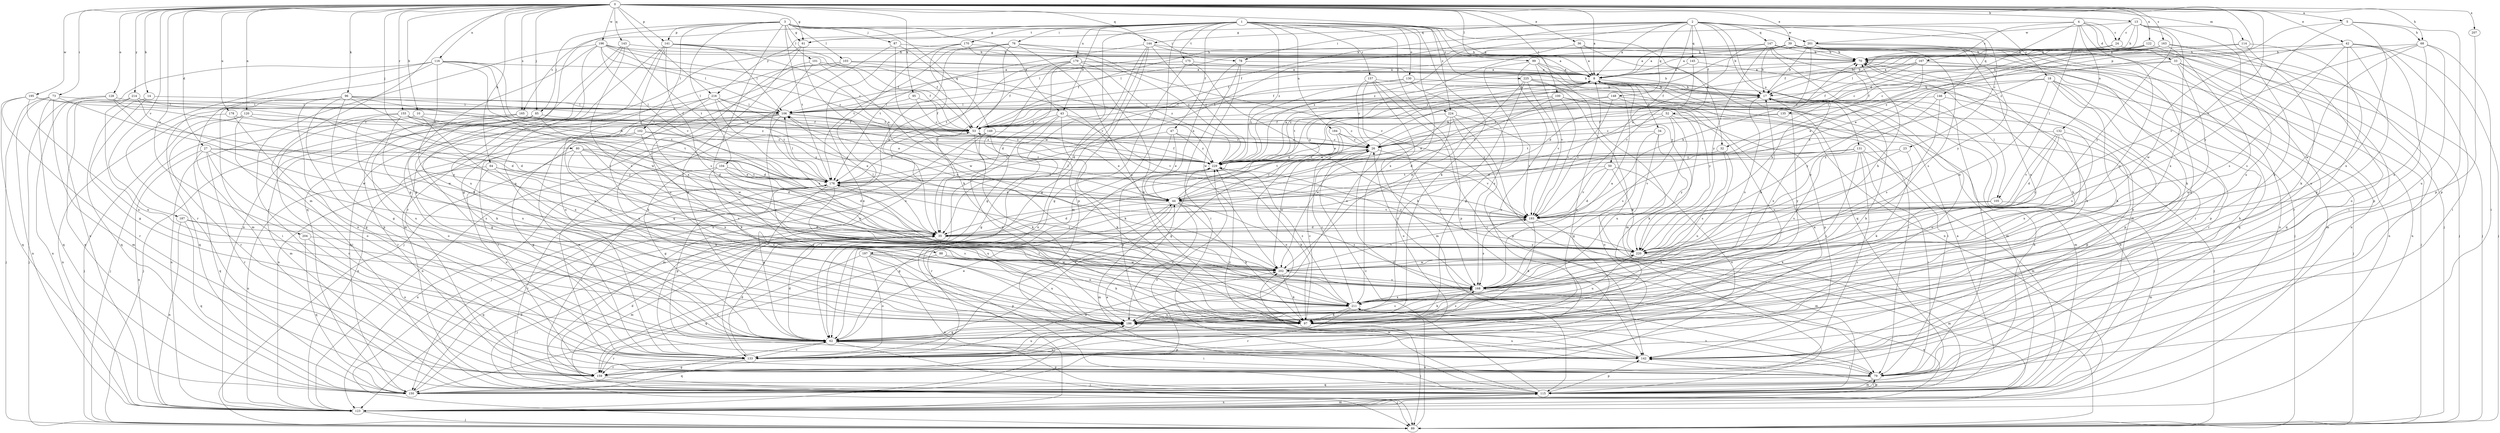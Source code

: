 strict digraph  {
0;
1;
2;
3;
4;
5;
8;
10;
13;
14;
17;
18;
23;
24;
26;
27;
32;
33;
34;
35;
36;
39;
42;
43;
44;
47;
50;
52;
53;
61;
62;
64;
68;
70;
73;
76;
78;
79;
80;
85;
87;
88;
89;
95;
96;
97;
99;
100;
101;
102;
103;
104;
105;
106;
114;
115;
116;
120;
122;
123;
128;
130;
131;
132;
133;
135;
141;
142;
143;
144;
145;
146;
147;
148;
149;
150;
155;
157;
159;
163;
165;
167;
168;
170;
175;
176;
178;
179;
184;
186;
187;
193;
195;
196;
197;
201;
202;
204;
207;
211;
214;
216;
220;
224;
225;
229;
0 -> 5  [label=a];
0 -> 8  [label=a];
0 -> 10  [label=b];
0 -> 13  [label=b];
0 -> 14  [label=b];
0 -> 27  [label=d];
0 -> 36  [label=e];
0 -> 39  [label=e];
0 -> 42  [label=e];
0 -> 61  [label=g];
0 -> 64  [label=h];
0 -> 68  [label=h];
0 -> 73  [label=i];
0 -> 80  [label=j];
0 -> 85  [label=j];
0 -> 95  [label=k];
0 -> 96  [label=k];
0 -> 99  [label=l];
0 -> 100  [label=l];
0 -> 114  [label=m];
0 -> 115  [label=m];
0 -> 116  [label=n];
0 -> 120  [label=n];
0 -> 122  [label=n];
0 -> 128  [label=o];
0 -> 135  [label=p];
0 -> 141  [label=p];
0 -> 143  [label=q];
0 -> 144  [label=q];
0 -> 155  [label=r];
0 -> 163  [label=s];
0 -> 165  [label=s];
0 -> 178  [label=u];
0 -> 187  [label=v];
0 -> 193  [label=v];
0 -> 195  [label=w];
0 -> 196  [label=w];
0 -> 204  [label=x];
0 -> 207  [label=x];
0 -> 214  [label=y];
0 -> 216  [label=y];
0 -> 224  [label=z];
1 -> 8  [label=a];
1 -> 32  [label=d];
1 -> 43  [label=e];
1 -> 47  [label=f];
1 -> 61  [label=g];
1 -> 76  [label=i];
1 -> 97  [label=k];
1 -> 115  [label=m];
1 -> 130  [label=o];
1 -> 157  [label=r];
1 -> 165  [label=s];
1 -> 170  [label=t];
1 -> 175  [label=t];
1 -> 179  [label=u];
1 -> 184  [label=u];
1 -> 197  [label=w];
1 -> 211  [label=x];
1 -> 216  [label=y];
1 -> 220  [label=y];
1 -> 224  [label=z];
1 -> 225  [label=z];
1 -> 229  [label=z];
2 -> 8  [label=a];
2 -> 17  [label=b];
2 -> 18  [label=c];
2 -> 23  [label=c];
2 -> 50  [label=f];
2 -> 52  [label=f];
2 -> 61  [label=g];
2 -> 78  [label=i];
2 -> 131  [label=o];
2 -> 144  [label=q];
2 -> 145  [label=q];
2 -> 146  [label=q];
2 -> 147  [label=q];
2 -> 148  [label=q];
2 -> 176  [label=t];
2 -> 201  [label=w];
2 -> 229  [label=z];
3 -> 43  [label=e];
3 -> 61  [label=g];
3 -> 78  [label=i];
3 -> 85  [label=j];
3 -> 87  [label=j];
3 -> 88  [label=j];
3 -> 101  [label=l];
3 -> 102  [label=l];
3 -> 103  [label=l];
3 -> 104  [label=l];
3 -> 141  [label=p];
3 -> 149  [label=q];
3 -> 150  [label=q];
3 -> 176  [label=t];
4 -> 24  [label=c];
4 -> 32  [label=d];
4 -> 33  [label=d];
4 -> 53  [label=f];
4 -> 89  [label=j];
4 -> 105  [label=l];
4 -> 132  [label=o];
4 -> 167  [label=s];
4 -> 211  [label=x];
5 -> 68  [label=h];
5 -> 142  [label=p];
5 -> 211  [label=x];
5 -> 220  [label=y];
5 -> 229  [label=z];
8 -> 17  [label=b];
8 -> 34  [label=d];
8 -> 35  [label=d];
8 -> 79  [label=i];
8 -> 105  [label=l];
8 -> 115  [label=m];
8 -> 176  [label=t];
8 -> 229  [label=z];
10 -> 35  [label=d];
10 -> 53  [label=f];
10 -> 79  [label=i];
10 -> 123  [label=n];
10 -> 211  [label=x];
13 -> 24  [label=c];
13 -> 53  [label=f];
13 -> 70  [label=h];
13 -> 97  [label=k];
13 -> 186  [label=u];
13 -> 201  [label=w];
13 -> 211  [label=x];
13 -> 220  [label=y];
14 -> 62  [label=g];
14 -> 106  [label=l];
14 -> 150  [label=q];
17 -> 106  [label=l];
17 -> 133  [label=o];
17 -> 168  [label=s];
17 -> 186  [label=u];
17 -> 211  [label=x];
18 -> 17  [label=b];
18 -> 89  [label=j];
18 -> 97  [label=k];
18 -> 142  [label=p];
18 -> 159  [label=r];
18 -> 202  [label=w];
18 -> 220  [label=y];
23 -> 97  [label=k];
23 -> 220  [label=y];
23 -> 229  [label=z];
24 -> 8  [label=a];
24 -> 70  [label=h];
24 -> 89  [label=j];
26 -> 17  [label=b];
26 -> 79  [label=i];
26 -> 176  [label=t];
26 -> 193  [label=v];
26 -> 202  [label=w];
26 -> 229  [label=z];
27 -> 123  [label=n];
27 -> 133  [label=o];
27 -> 150  [label=q];
27 -> 159  [label=r];
27 -> 168  [label=s];
27 -> 176  [label=t];
27 -> 229  [label=z];
32 -> 168  [label=s];
32 -> 186  [label=u];
32 -> 229  [label=z];
33 -> 8  [label=a];
33 -> 53  [label=f];
33 -> 89  [label=j];
33 -> 123  [label=n];
33 -> 150  [label=q];
33 -> 186  [label=u];
34 -> 26  [label=c];
34 -> 62  [label=g];
34 -> 133  [label=o];
34 -> 220  [label=y];
35 -> 8  [label=a];
35 -> 89  [label=j];
35 -> 106  [label=l];
35 -> 115  [label=m];
35 -> 150  [label=q];
35 -> 220  [label=y];
36 -> 8  [label=a];
36 -> 70  [label=h];
36 -> 150  [label=q];
36 -> 229  [label=z];
39 -> 8  [label=a];
39 -> 17  [label=b];
39 -> 53  [label=f];
39 -> 62  [label=g];
39 -> 70  [label=h];
39 -> 97  [label=k];
39 -> 106  [label=l];
39 -> 123  [label=n];
39 -> 168  [label=s];
39 -> 211  [label=x];
39 -> 229  [label=z];
42 -> 70  [label=h];
42 -> 79  [label=i];
42 -> 89  [label=j];
42 -> 142  [label=p];
42 -> 159  [label=r];
42 -> 168  [label=s];
42 -> 186  [label=u];
42 -> 202  [label=w];
43 -> 26  [label=c];
43 -> 53  [label=f];
43 -> 62  [label=g];
43 -> 97  [label=k];
43 -> 159  [label=r];
43 -> 193  [label=v];
44 -> 8  [label=a];
44 -> 26  [label=c];
44 -> 35  [label=d];
44 -> 62  [label=g];
44 -> 97  [label=k];
44 -> 115  [label=m];
44 -> 168  [label=s];
44 -> 186  [label=u];
44 -> 193  [label=v];
47 -> 26  [label=c];
47 -> 44  [label=e];
47 -> 142  [label=p];
47 -> 176  [label=t];
47 -> 229  [label=z];
50 -> 35  [label=d];
50 -> 133  [label=o];
50 -> 176  [label=t];
50 -> 193  [label=v];
50 -> 220  [label=y];
52 -> 53  [label=f];
52 -> 89  [label=j];
52 -> 97  [label=k];
52 -> 168  [label=s];
52 -> 176  [label=t];
52 -> 186  [label=u];
53 -> 26  [label=c];
53 -> 44  [label=e];
53 -> 97  [label=k];
53 -> 123  [label=n];
61 -> 62  [label=g];
61 -> 159  [label=r];
61 -> 211  [label=x];
62 -> 8  [label=a];
62 -> 17  [label=b];
62 -> 35  [label=d];
62 -> 44  [label=e];
62 -> 70  [label=h];
62 -> 79  [label=i];
62 -> 89  [label=j];
62 -> 133  [label=o];
62 -> 142  [label=p];
62 -> 159  [label=r];
64 -> 97  [label=k];
64 -> 123  [label=n];
64 -> 133  [label=o];
64 -> 176  [label=t];
64 -> 220  [label=y];
68 -> 70  [label=h];
68 -> 79  [label=i];
68 -> 186  [label=u];
68 -> 193  [label=v];
68 -> 202  [label=w];
68 -> 211  [label=x];
70 -> 8  [label=a];
70 -> 53  [label=f];
70 -> 133  [label=o];
70 -> 150  [label=q];
73 -> 89  [label=j];
73 -> 106  [label=l];
73 -> 115  [label=m];
73 -> 123  [label=n];
73 -> 150  [label=q];
73 -> 202  [label=w];
76 -> 35  [label=d];
76 -> 70  [label=h];
76 -> 123  [label=n];
76 -> 133  [label=o];
76 -> 176  [label=t];
76 -> 193  [label=v];
76 -> 211  [label=x];
78 -> 8  [label=a];
78 -> 44  [label=e];
78 -> 79  [label=i];
78 -> 202  [label=w];
79 -> 70  [label=h];
79 -> 115  [label=m];
79 -> 150  [label=q];
79 -> 211  [label=x];
80 -> 35  [label=d];
80 -> 44  [label=e];
80 -> 62  [label=g];
80 -> 168  [label=s];
80 -> 211  [label=x];
80 -> 229  [label=z];
85 -> 53  [label=f];
85 -> 62  [label=g];
85 -> 89  [label=j];
85 -> 115  [label=m];
85 -> 202  [label=w];
87 -> 70  [label=h];
87 -> 79  [label=i];
87 -> 97  [label=k];
87 -> 193  [label=v];
88 -> 97  [label=k];
88 -> 150  [label=q];
88 -> 186  [label=u];
88 -> 202  [label=w];
89 -> 211  [label=x];
95 -> 26  [label=c];
95 -> 53  [label=f];
95 -> 106  [label=l];
96 -> 53  [label=f];
96 -> 62  [label=g];
96 -> 79  [label=i];
96 -> 106  [label=l];
96 -> 133  [label=o];
96 -> 142  [label=p];
96 -> 150  [label=q];
96 -> 176  [label=t];
96 -> 220  [label=y];
97 -> 26  [label=c];
97 -> 89  [label=j];
97 -> 168  [label=s];
97 -> 176  [label=t];
99 -> 8  [label=a];
99 -> 62  [label=g];
99 -> 115  [label=m];
99 -> 123  [label=n];
99 -> 133  [label=o];
99 -> 193  [label=v];
100 -> 35  [label=d];
100 -> 44  [label=e];
100 -> 79  [label=i];
100 -> 106  [label=l];
100 -> 142  [label=p];
100 -> 193  [label=v];
101 -> 8  [label=a];
101 -> 53  [label=f];
101 -> 186  [label=u];
101 -> 202  [label=w];
101 -> 211  [label=x];
102 -> 26  [label=c];
102 -> 44  [label=e];
102 -> 97  [label=k];
102 -> 123  [label=n];
102 -> 133  [label=o];
103 -> 8  [label=a];
103 -> 17  [label=b];
103 -> 89  [label=j];
103 -> 115  [label=m];
103 -> 133  [label=o];
103 -> 229  [label=z];
104 -> 35  [label=d];
104 -> 62  [label=g];
104 -> 176  [label=t];
104 -> 186  [label=u];
104 -> 202  [label=w];
105 -> 97  [label=k];
105 -> 115  [label=m];
105 -> 193  [label=v];
106 -> 53  [label=f];
106 -> 79  [label=i];
106 -> 123  [label=n];
106 -> 186  [label=u];
106 -> 211  [label=x];
106 -> 229  [label=z];
114 -> 26  [label=c];
114 -> 62  [label=g];
114 -> 70  [label=h];
114 -> 97  [label=k];
115 -> 8  [label=a];
115 -> 17  [label=b];
115 -> 26  [label=c];
115 -> 44  [label=e];
115 -> 62  [label=g];
115 -> 79  [label=i];
115 -> 123  [label=n];
115 -> 142  [label=p];
115 -> 176  [label=t];
115 -> 202  [label=w];
116 -> 8  [label=a];
116 -> 44  [label=e];
116 -> 97  [label=k];
116 -> 115  [label=m];
116 -> 123  [label=n];
116 -> 159  [label=r];
116 -> 176  [label=t];
116 -> 202  [label=w];
120 -> 53  [label=f];
120 -> 89  [label=j];
120 -> 133  [label=o];
120 -> 159  [label=r];
120 -> 168  [label=s];
122 -> 17  [label=b];
122 -> 44  [label=e];
122 -> 70  [label=h];
122 -> 79  [label=i];
122 -> 229  [label=z];
123 -> 89  [label=j];
123 -> 115  [label=m];
123 -> 142  [label=p];
128 -> 35  [label=d];
128 -> 89  [label=j];
128 -> 106  [label=l];
128 -> 123  [label=n];
128 -> 220  [label=y];
130 -> 17  [label=b];
130 -> 35  [label=d];
130 -> 168  [label=s];
130 -> 229  [label=z];
131 -> 44  [label=e];
131 -> 79  [label=i];
131 -> 115  [label=m];
131 -> 159  [label=r];
131 -> 168  [label=s];
131 -> 186  [label=u];
131 -> 193  [label=v];
131 -> 229  [label=z];
132 -> 26  [label=c];
132 -> 35  [label=d];
132 -> 142  [label=p];
132 -> 193  [label=v];
132 -> 211  [label=x];
132 -> 220  [label=y];
133 -> 35  [label=d];
133 -> 150  [label=q];
133 -> 159  [label=r];
133 -> 186  [label=u];
133 -> 202  [label=w];
133 -> 229  [label=z];
135 -> 26  [label=c];
135 -> 53  [label=f];
135 -> 168  [label=s];
141 -> 44  [label=e];
141 -> 53  [label=f];
141 -> 62  [label=g];
141 -> 70  [label=h];
141 -> 106  [label=l];
141 -> 168  [label=s];
141 -> 186  [label=u];
141 -> 211  [label=x];
142 -> 79  [label=i];
142 -> 186  [label=u];
142 -> 229  [label=z];
143 -> 62  [label=g];
143 -> 70  [label=h];
143 -> 123  [label=n];
143 -> 168  [label=s];
143 -> 176  [label=t];
144 -> 8  [label=a];
144 -> 62  [label=g];
144 -> 70  [label=h];
144 -> 123  [label=n];
144 -> 142  [label=p];
144 -> 176  [label=t];
144 -> 229  [label=z];
145 -> 8  [label=a];
145 -> 79  [label=i];
145 -> 193  [label=v];
146 -> 106  [label=l];
146 -> 142  [label=p];
146 -> 168  [label=s];
146 -> 220  [label=y];
147 -> 35  [label=d];
147 -> 53  [label=f];
147 -> 70  [label=h];
147 -> 79  [label=i];
147 -> 89  [label=j];
147 -> 115  [label=m];
147 -> 123  [label=n];
147 -> 220  [label=y];
148 -> 44  [label=e];
148 -> 106  [label=l];
148 -> 115  [label=m];
148 -> 186  [label=u];
148 -> 193  [label=v];
149 -> 26  [label=c];
149 -> 89  [label=j];
149 -> 97  [label=k];
149 -> 115  [label=m];
149 -> 186  [label=u];
150 -> 17  [label=b];
150 -> 35  [label=d];
150 -> 62  [label=g];
150 -> 229  [label=z];
155 -> 35  [label=d];
155 -> 53  [label=f];
155 -> 89  [label=j];
155 -> 97  [label=k];
155 -> 176  [label=t];
155 -> 186  [label=u];
157 -> 17  [label=b];
157 -> 26  [label=c];
157 -> 79  [label=i];
157 -> 115  [label=m];
157 -> 142  [label=p];
157 -> 186  [label=u];
159 -> 8  [label=a];
159 -> 35  [label=d];
159 -> 89  [label=j];
159 -> 186  [label=u];
163 -> 17  [label=b];
163 -> 26  [label=c];
163 -> 70  [label=h];
163 -> 79  [label=i];
163 -> 106  [label=l];
163 -> 133  [label=o];
163 -> 168  [label=s];
165 -> 53  [label=f];
165 -> 133  [label=o];
165 -> 159  [label=r];
165 -> 186  [label=u];
165 -> 229  [label=z];
167 -> 8  [label=a];
167 -> 26  [label=c];
167 -> 44  [label=e];
167 -> 53  [label=f];
167 -> 115  [label=m];
167 -> 123  [label=n];
168 -> 8  [label=a];
168 -> 17  [label=b];
168 -> 26  [label=c];
168 -> 97  [label=k];
168 -> 123  [label=n];
168 -> 211  [label=x];
170 -> 35  [label=d];
170 -> 70  [label=h];
170 -> 133  [label=o];
170 -> 150  [label=q];
170 -> 229  [label=z];
175 -> 8  [label=a];
175 -> 62  [label=g];
175 -> 106  [label=l];
175 -> 220  [label=y];
176 -> 44  [label=e];
176 -> 53  [label=f];
176 -> 62  [label=g];
176 -> 106  [label=l];
176 -> 123  [label=n];
176 -> 142  [label=p];
176 -> 159  [label=r];
176 -> 186  [label=u];
178 -> 53  [label=f];
178 -> 62  [label=g];
178 -> 123  [label=n];
179 -> 8  [label=a];
179 -> 17  [label=b];
179 -> 35  [label=d];
179 -> 53  [label=f];
179 -> 62  [label=g];
179 -> 97  [label=k];
179 -> 176  [label=t];
179 -> 229  [label=z];
184 -> 26  [label=c];
184 -> 62  [label=g];
184 -> 133  [label=o];
184 -> 168  [label=s];
186 -> 62  [label=g];
186 -> 70  [label=h];
186 -> 168  [label=s];
187 -> 35  [label=d];
187 -> 123  [label=n];
187 -> 150  [label=q];
187 -> 168  [label=s];
193 -> 35  [label=d];
193 -> 70  [label=h];
193 -> 97  [label=k];
193 -> 106  [label=l];
193 -> 115  [label=m];
193 -> 168  [label=s];
195 -> 106  [label=l];
195 -> 150  [label=q];
195 -> 159  [label=r];
195 -> 186  [label=u];
195 -> 229  [label=z];
196 -> 26  [label=c];
196 -> 53  [label=f];
196 -> 62  [label=g];
196 -> 70  [label=h];
196 -> 106  [label=l];
196 -> 159  [label=r];
196 -> 186  [label=u];
196 -> 193  [label=v];
196 -> 229  [label=z];
197 -> 123  [label=n];
197 -> 133  [label=o];
197 -> 142  [label=p];
197 -> 159  [label=r];
197 -> 202  [label=w];
197 -> 211  [label=x];
201 -> 8  [label=a];
201 -> 17  [label=b];
201 -> 44  [label=e];
201 -> 70  [label=h];
201 -> 89  [label=j];
201 -> 106  [label=l];
201 -> 220  [label=y];
202 -> 70  [label=h];
202 -> 97  [label=k];
202 -> 168  [label=s];
202 -> 176  [label=t];
202 -> 193  [label=v];
202 -> 220  [label=y];
204 -> 133  [label=o];
204 -> 150  [label=q];
204 -> 220  [label=y];
207 -> 142  [label=p];
211 -> 26  [label=c];
211 -> 97  [label=k];
211 -> 159  [label=r];
211 -> 186  [label=u];
211 -> 229  [label=z];
214 -> 35  [label=d];
214 -> 106  [label=l];
214 -> 150  [label=q];
214 -> 186  [label=u];
214 -> 202  [label=w];
216 -> 44  [label=e];
216 -> 97  [label=k];
216 -> 106  [label=l];
216 -> 150  [label=q];
216 -> 176  [label=t];
216 -> 186  [label=u];
216 -> 193  [label=v];
220 -> 70  [label=h];
220 -> 115  [label=m];
220 -> 186  [label=u];
220 -> 202  [label=w];
220 -> 229  [label=z];
224 -> 53  [label=f];
224 -> 123  [label=n];
224 -> 133  [label=o];
224 -> 142  [label=p];
224 -> 193  [label=v];
224 -> 202  [label=w];
225 -> 17  [label=b];
225 -> 89  [label=j];
225 -> 97  [label=k];
225 -> 193  [label=v];
225 -> 202  [label=w];
225 -> 220  [label=y];
229 -> 8  [label=a];
229 -> 53  [label=f];
229 -> 97  [label=k];
229 -> 159  [label=r];
229 -> 176  [label=t];
}
